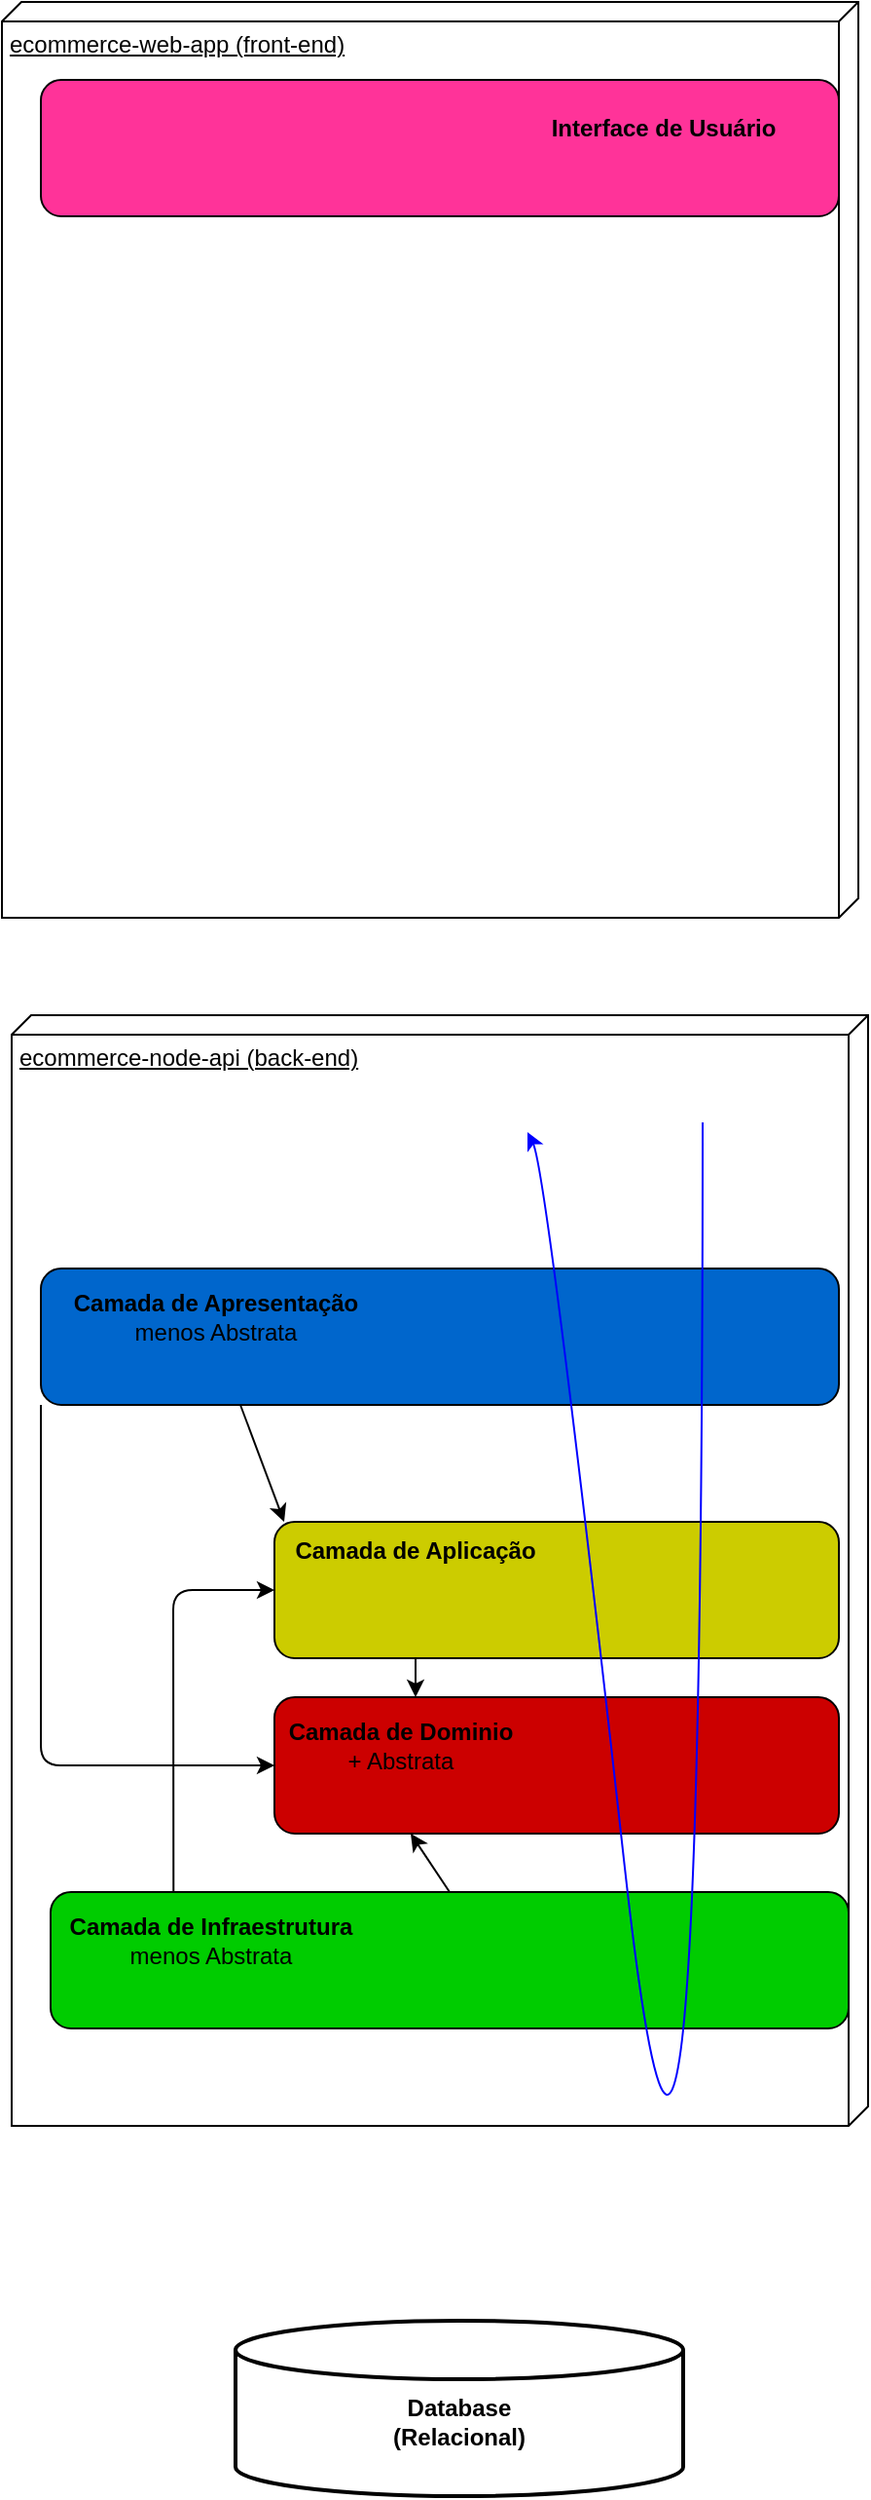 <mxfile>
    <diagram id="lmD70vtD9MH0eapjYY8y" name="Arquitetura em camadas">
        <mxGraphModel dx="715" dy="682" grid="1" gridSize="10" guides="1" tooltips="1" connect="1" arrows="1" fold="1" page="1" pageScale="1" pageWidth="827" pageHeight="1169" math="0" shadow="0">
            <root>
                <mxCell id="0"/>
                <mxCell id="1" parent="0"/>
                <mxCell id="15" value="ecommerce-node-api (back-end)" style="verticalAlign=top;align=left;spacingTop=8;spacingLeft=2;spacingRight=12;shape=cube;size=10;direction=south;fontStyle=4;html=1;" parent="1" vertex="1">
                    <mxGeometry x="175" y="530" width="440" height="570" as="geometry"/>
                </mxCell>
                <mxCell id="17" value="ecommerce-web-app (front-end)" style="verticalAlign=top;align=left;spacingTop=8;spacingLeft=2;spacingRight=12;shape=cube;size=10;direction=south;fontStyle=4;html=1;" parent="1" vertex="1">
                    <mxGeometry x="170" y="10" width="440" height="470" as="geometry"/>
                </mxCell>
                <mxCell id="18" value="&lt;b&gt;&lt;br&gt;Database&lt;br&gt;(Relacional)&lt;/b&gt;" style="strokeWidth=2;html=1;shape=mxgraph.flowchart.database;whiteSpace=wrap;" parent="1" vertex="1">
                    <mxGeometry x="290" y="1200" width="230" height="90" as="geometry"/>
                </mxCell>
                <mxCell id="19" value="" style="rounded=1;whiteSpace=wrap;html=1;fillColor=#CC0000;" parent="1" vertex="1">
                    <mxGeometry x="310" y="880" width="290" height="70" as="geometry"/>
                </mxCell>
                <mxCell id="20" value="&lt;b&gt;Camada de Dominio&lt;/b&gt;&lt;br&gt;+ Abstrata" style="text;html=1;strokeColor=none;fillColor=#CC0000;align=center;verticalAlign=middle;whiteSpace=wrap;rounded=0;" parent="1" vertex="1">
                    <mxGeometry x="315" y="890" width="120" height="30" as="geometry"/>
                </mxCell>
                <mxCell id="28" style="edgeStyle=none;html=1;exitX=0.25;exitY=1;exitDx=0;exitDy=0;entryX=0.25;entryY=0;entryDx=0;entryDy=0;" parent="1" source="22" target="19" edge="1">
                    <mxGeometry relative="1" as="geometry"/>
                </mxCell>
                <mxCell id="22" value="" style="rounded=1;whiteSpace=wrap;html=1;fillColor=#CCCC00;" parent="1" vertex="1">
                    <mxGeometry x="310" y="790" width="290" height="70" as="geometry"/>
                </mxCell>
                <mxCell id="23" value="&lt;b&gt;Camada de Aplicação&lt;/b&gt;" style="text;html=1;strokeColor=none;fillColor=none;align=center;verticalAlign=middle;whiteSpace=wrap;rounded=0;" parent="1" vertex="1">
                    <mxGeometry x="315" y="790" width="135" height="30" as="geometry"/>
                </mxCell>
                <mxCell id="29" style="edgeStyle=none;html=1;exitX=0.5;exitY=0;exitDx=0;exitDy=0;" parent="1" source="24" edge="1">
                    <mxGeometry relative="1" as="geometry">
                        <mxPoint x="380" y="950" as="targetPoint"/>
                    </mxGeometry>
                </mxCell>
                <mxCell id="24" value="" style="rounded=1;whiteSpace=wrap;html=1;fillColor=#00CC00;" parent="1" vertex="1">
                    <mxGeometry x="195" y="980" width="410" height="70" as="geometry"/>
                </mxCell>
                <mxCell id="25" value="&lt;b&gt;Camada de Infraestrutura&lt;/b&gt;&lt;br&gt;menos Abstrata" style="text;html=1;strokeColor=none;fillColor=none;align=center;verticalAlign=middle;whiteSpace=wrap;rounded=0;" parent="1" vertex="1">
                    <mxGeometry x="195" y="990" width="165" height="30" as="geometry"/>
                </mxCell>
                <mxCell id="26" value="" style="rounded=1;whiteSpace=wrap;html=1;fillColor=#FF3399;" parent="1" vertex="1">
                    <mxGeometry x="190" y="50" width="410" height="70" as="geometry"/>
                </mxCell>
                <mxCell id="27" value="&lt;b&gt;Interface de Usuário&lt;/b&gt;" style="text;html=1;strokeColor=none;fillColor=none;align=center;verticalAlign=middle;whiteSpace=wrap;rounded=0;" parent="1" vertex="1">
                    <mxGeometry x="430" y="60" width="160" height="30" as="geometry"/>
                </mxCell>
                <mxCell id="31" style="edgeStyle=none;html=1;exitX=0.154;exitY=-0.007;exitDx=0;exitDy=0;exitPerimeter=0;entryX=0;entryY=0.5;entryDx=0;entryDy=0;" parent="1" source="24" target="22" edge="1">
                    <mxGeometry relative="1" as="geometry">
                        <mxPoint x="208.04" y="844.51" as="sourcePoint"/>
                        <mxPoint x="265" y="930" as="targetPoint"/>
                        <Array as="points">
                            <mxPoint x="258" y="825"/>
                        </Array>
                    </mxGeometry>
                </mxCell>
                <mxCell id="41" style="edgeStyle=none;html=1;exitX=0.25;exitY=1;exitDx=0;exitDy=0;entryX=0;entryY=0;entryDx=0;entryDy=0;" edge="1" parent="1" source="38" target="23">
                    <mxGeometry relative="1" as="geometry"/>
                </mxCell>
                <mxCell id="45" style="edgeStyle=none;html=1;exitX=0;exitY=1;exitDx=0;exitDy=0;entryX=0;entryY=0.5;entryDx=0;entryDy=0;" edge="1" parent="1" source="38" target="19">
                    <mxGeometry relative="1" as="geometry">
                        <Array as="points">
                            <mxPoint x="190" y="915"/>
                        </Array>
                    </mxGeometry>
                </mxCell>
                <mxCell id="38" value="" style="rounded=1;whiteSpace=wrap;html=1;fillColor=#0066CC;" vertex="1" parent="1">
                    <mxGeometry x="190" y="660" width="410" height="70" as="geometry"/>
                </mxCell>
                <mxCell id="40" value="&lt;b&gt;Camada de Apresentação&lt;/b&gt;&lt;br&gt;menos Abstrata" style="text;html=1;strokeColor=none;fillColor=none;align=center;verticalAlign=middle;whiteSpace=wrap;rounded=0;" vertex="1" parent="1">
                    <mxGeometry x="200" y="670" width="160" height="30" as="geometry"/>
                </mxCell>
                <mxCell id="49" value="" style="curved=1;endArrow=classic;html=1;strokeColor=#0000FF;" edge="1" parent="1">
                    <mxGeometry width="50" height="50" relative="1" as="geometry">
                        <mxPoint x="530" y="585" as="sourcePoint"/>
                        <mxPoint x="440" y="590" as="targetPoint"/>
                        <Array as="points">
                            <mxPoint x="530" y="585"/>
                            <mxPoint x="530" y="1325"/>
                            <mxPoint x="450" y="610"/>
                        </Array>
                    </mxGeometry>
                </mxCell>
            </root>
        </mxGraphModel>
    </diagram>
</mxfile>